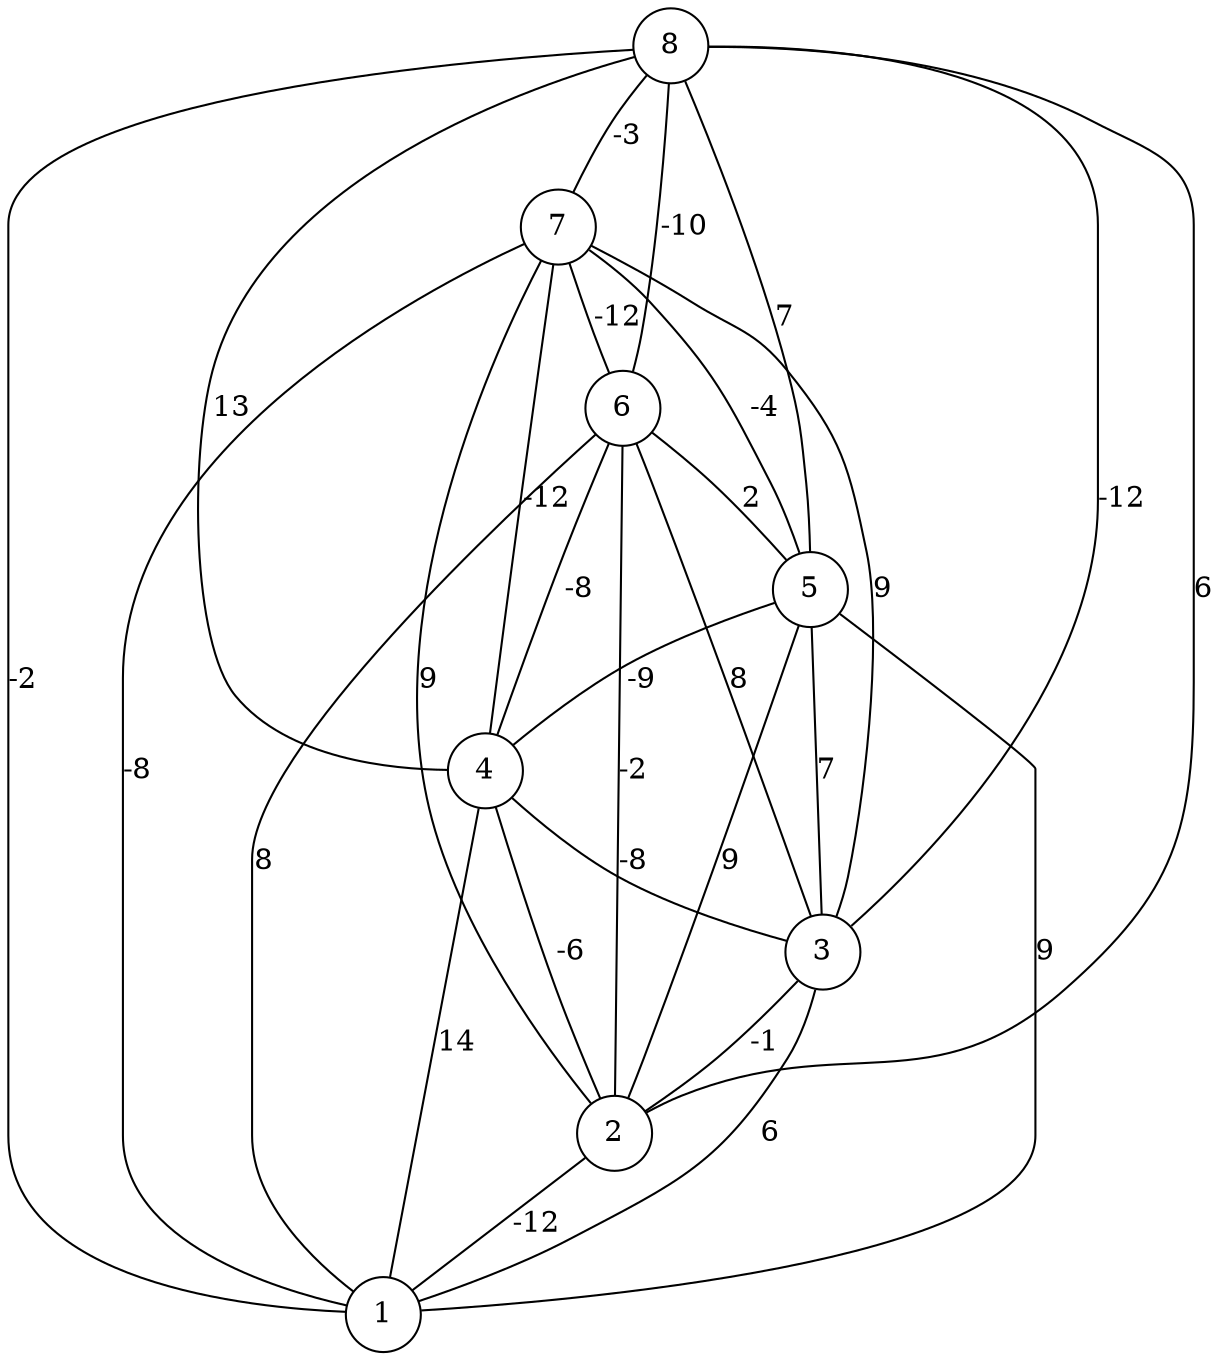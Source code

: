 graph { 
	 fontname="Helvetica,Arial,sans-serif" 
	 node [shape = circle]; 
	 8 -- 1 [label = "-2"];
	 8 -- 2 [label = "6"];
	 8 -- 3 [label = "-12"];
	 8 -- 4 [label = "13"];
	 8 -- 5 [label = "7"];
	 8 -- 6 [label = "-10"];
	 8 -- 7 [label = "-3"];
	 7 -- 1 [label = "-8"];
	 7 -- 2 [label = "9"];
	 7 -- 3 [label = "9"];
	 7 -- 4 [label = "-12"];
	 7 -- 5 [label = "-4"];
	 7 -- 6 [label = "-12"];
	 6 -- 1 [label = "8"];
	 6 -- 2 [label = "-2"];
	 6 -- 3 [label = "8"];
	 6 -- 4 [label = "-8"];
	 6 -- 5 [label = "2"];
	 5 -- 1 [label = "9"];
	 5 -- 2 [label = "9"];
	 5 -- 3 [label = "7"];
	 5 -- 4 [label = "-9"];
	 4 -- 1 [label = "14"];
	 4 -- 2 [label = "-6"];
	 4 -- 3 [label = "-8"];
	 3 -- 1 [label = "6"];
	 3 -- 2 [label = "-1"];
	 2 -- 1 [label = "-12"];
	 1;
	 2;
	 3;
	 4;
	 5;
	 6;
	 7;
	 8;
}
